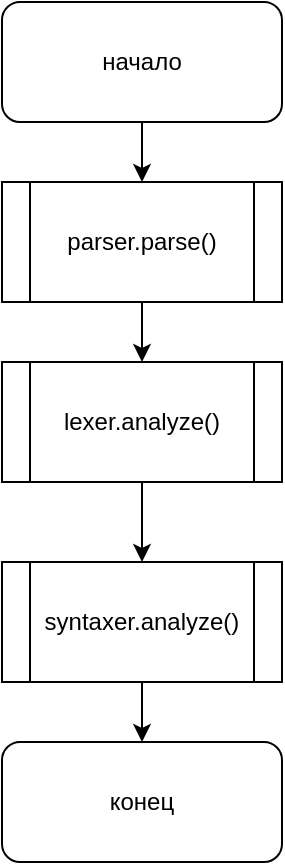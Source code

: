 <mxfile>
    <diagram id="dkOFTTDIkD_iBNPYLola" name="Page-1">
        <mxGraphModel dx="1004" dy="527" grid="1" gridSize="10" guides="1" tooltips="1" connect="1" arrows="1" fold="1" page="1" pageScale="1" pageWidth="850" pageHeight="1100" math="0" shadow="0">
            <root>
                <mxCell id="0"/>
                <mxCell id="1" parent="0"/>
                <mxCell id="9" style="edgeStyle=none;html=1;exitX=0.5;exitY=1;exitDx=0;exitDy=0;" parent="1" source="2" target="7" edge="1">
                    <mxGeometry relative="1" as="geometry"/>
                </mxCell>
                <mxCell id="2" value="начало" style="rounded=1;whiteSpace=wrap;html=1;" parent="1" vertex="1">
                    <mxGeometry x="330" y="150" width="140" height="60" as="geometry"/>
                </mxCell>
                <mxCell id="3" value="конец" style="rounded=1;whiteSpace=wrap;html=1;" parent="1" vertex="1">
                    <mxGeometry x="330" y="520" width="140" height="60" as="geometry"/>
                </mxCell>
                <mxCell id="12" style="edgeStyle=none;html=1;exitX=0.5;exitY=1;exitDx=0;exitDy=0;entryX=0.5;entryY=0;entryDx=0;entryDy=0;" parent="1" source="6" target="3" edge="1">
                    <mxGeometry relative="1" as="geometry"/>
                </mxCell>
                <mxCell id="6" value="syntaxer.analyze()" style="shape=process;whiteSpace=wrap;html=1;backgroundOutline=1;" parent="1" vertex="1">
                    <mxGeometry x="330" y="430" width="140" height="60" as="geometry"/>
                </mxCell>
                <mxCell id="10" style="edgeStyle=none;html=1;exitX=0.5;exitY=1;exitDx=0;exitDy=0;entryX=0.5;entryY=0;entryDx=0;entryDy=0;" parent="1" source="7" target="8" edge="1">
                    <mxGeometry relative="1" as="geometry"/>
                </mxCell>
                <mxCell id="7" value="parser.parse()" style="shape=process;whiteSpace=wrap;html=1;backgroundOutline=1;" parent="1" vertex="1">
                    <mxGeometry x="330" y="240" width="140" height="60" as="geometry"/>
                </mxCell>
                <mxCell id="11" style="edgeStyle=none;html=1;exitX=0.5;exitY=1;exitDx=0;exitDy=0;entryX=0.5;entryY=0;entryDx=0;entryDy=0;" parent="1" source="8" target="6" edge="1">
                    <mxGeometry relative="1" as="geometry"/>
                </mxCell>
                <mxCell id="8" value="lexer.analyze()" style="shape=process;whiteSpace=wrap;html=1;backgroundOutline=1;" parent="1" vertex="1">
                    <mxGeometry x="330" y="330" width="140" height="60" as="geometry"/>
                </mxCell>
            </root>
        </mxGraphModel>
    </diagram>
</mxfile>